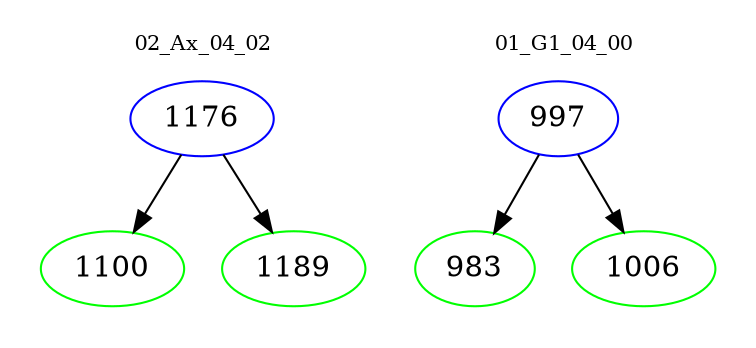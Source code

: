 digraph{
subgraph cluster_0 {
color = white
label = "02_Ax_04_02";
fontsize=10;
T0_1176 [label="1176", color="blue"]
T0_1176 -> T0_1100 [color="black"]
T0_1100 [label="1100", color="green"]
T0_1176 -> T0_1189 [color="black"]
T0_1189 [label="1189", color="green"]
}
subgraph cluster_1 {
color = white
label = "01_G1_04_00";
fontsize=10;
T1_997 [label="997", color="blue"]
T1_997 -> T1_983 [color="black"]
T1_983 [label="983", color="green"]
T1_997 -> T1_1006 [color="black"]
T1_1006 [label="1006", color="green"]
}
}
